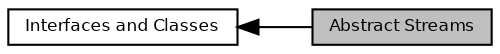digraph "Abstract Streams"
{
  bgcolor="transparent";
  edge [fontname="Helvetica",fontsize="8",labelfontname="Helvetica",labelfontsize="8"];
  node [fontname="Helvetica",fontsize="8",shape=record];
  rankdir=LR;
  Node1 [label="Interfaces and Classes",height=0.2,width=0.4,color="black",URL="$group___h_a_l___i_n_t_e_r_f_a_c_e_s.html",tooltip="HAL Interfaces and Classes. "];
  Node0 [label="Abstract Streams",height=0.2,width=0.4,color="black", fillcolor="grey75", style="filled", fontcolor="black"];
  Node1->Node0 [shape=plaintext, dir="back", style="solid"];
}
